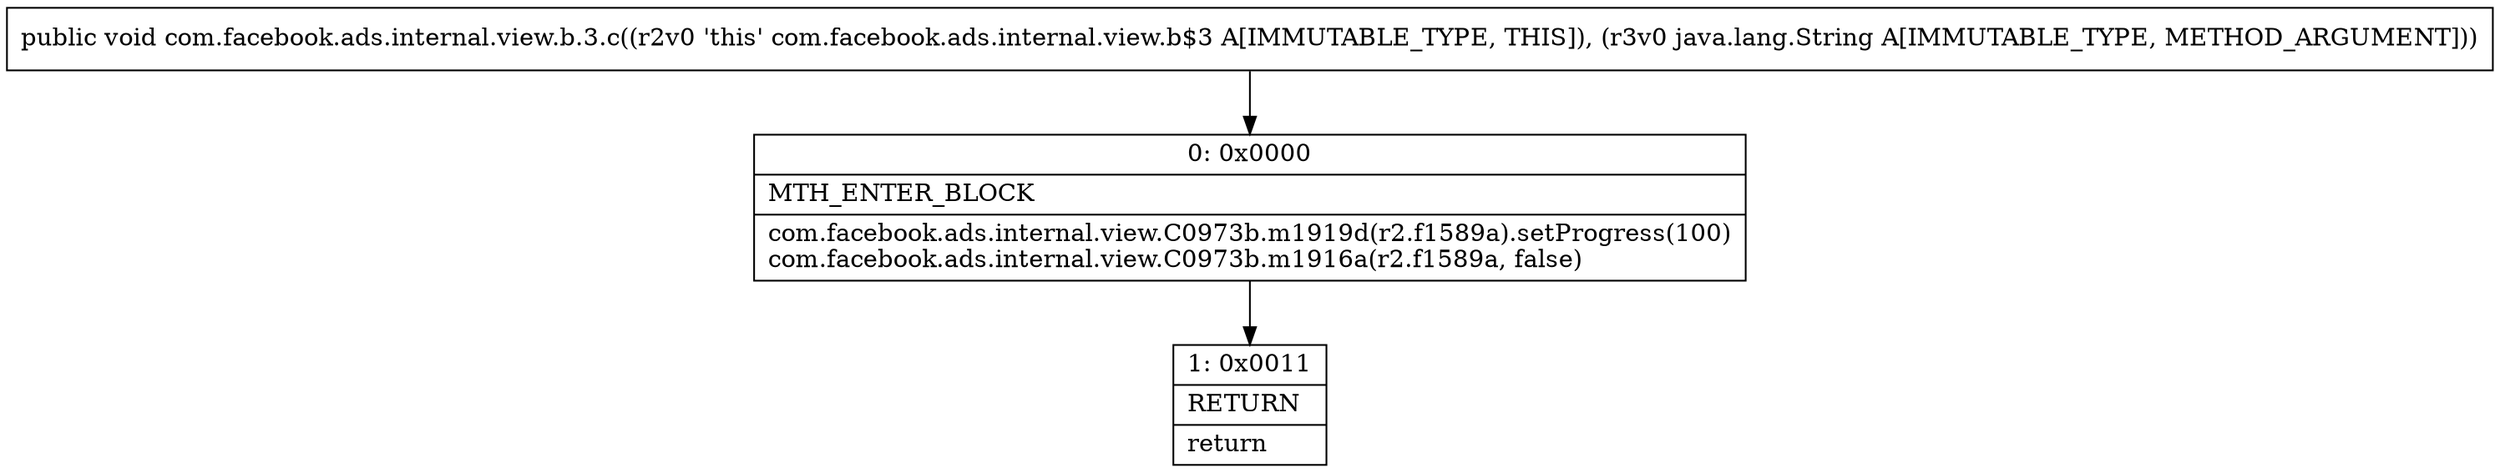 digraph "CFG forcom.facebook.ads.internal.view.b.3.c(Ljava\/lang\/String;)V" {
Node_0 [shape=record,label="{0\:\ 0x0000|MTH_ENTER_BLOCK\l|com.facebook.ads.internal.view.C0973b.m1919d(r2.f1589a).setProgress(100)\lcom.facebook.ads.internal.view.C0973b.m1916a(r2.f1589a, false)\l}"];
Node_1 [shape=record,label="{1\:\ 0x0011|RETURN\l|return\l}"];
MethodNode[shape=record,label="{public void com.facebook.ads.internal.view.b.3.c((r2v0 'this' com.facebook.ads.internal.view.b$3 A[IMMUTABLE_TYPE, THIS]), (r3v0 java.lang.String A[IMMUTABLE_TYPE, METHOD_ARGUMENT])) }"];
MethodNode -> Node_0;
Node_0 -> Node_1;
}

